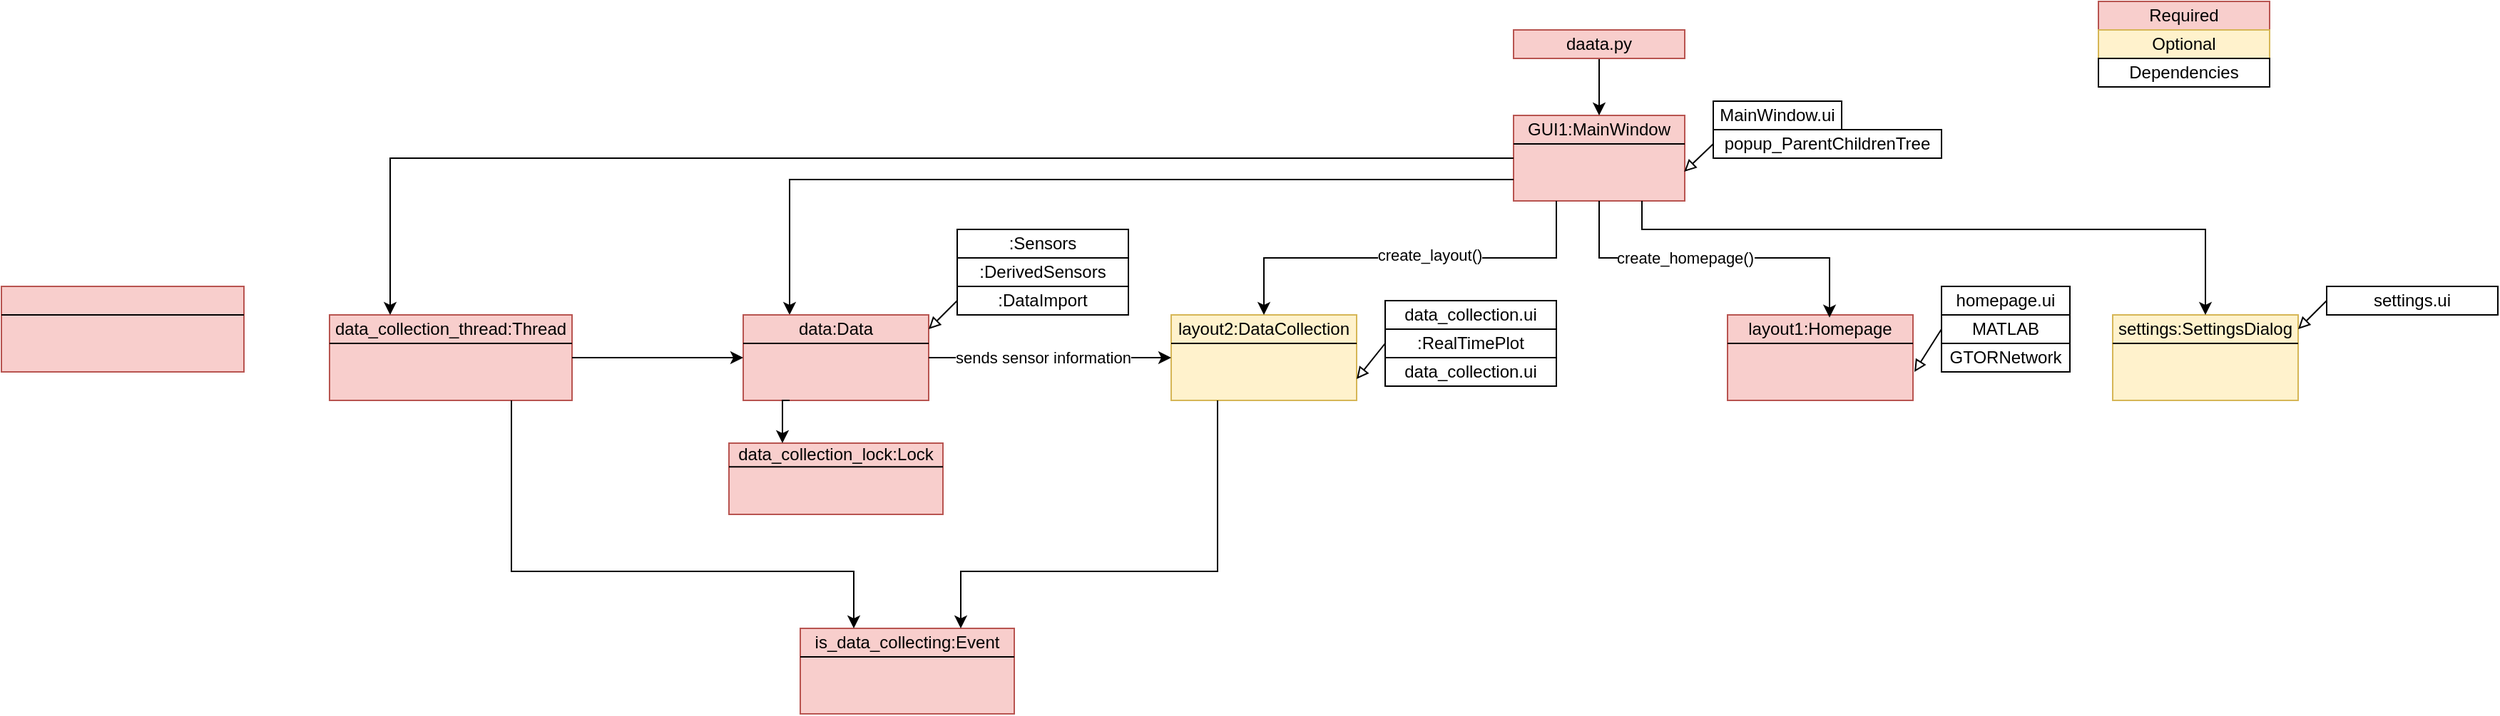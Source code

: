 <mxfile version="13.7.7" type="device"><diagram id="RgFESMZCZqEL0UFXkYbk" name="Page-1"><mxGraphModel dx="1663" dy="407" grid="1" gridSize="10" guides="1" tooltips="1" connect="1" arrows="1" fold="1" page="1" pageScale="1" pageWidth="850" pageHeight="1100" math="0" shadow="0"><root><mxCell id="0"/><mxCell id="1" parent="0"/><mxCell id="JsnoE9t87fmZ7T-vHyBD-8" value="" style="group;fillColor=#f8cecc;strokeColor=#b85450;" vertex="1" connectable="0" parent="1"><mxGeometry x="340" y="110" width="120" height="60" as="geometry"/></mxCell><mxCell id="JsnoE9t87fmZ7T-vHyBD-9" value="" style="group;fillColor=#f8cecc;strokeColor=#b85450;" vertex="1" connectable="0" parent="JsnoE9t87fmZ7T-vHyBD-8"><mxGeometry width="120" height="60" as="geometry"/></mxCell><mxCell id="JsnoE9t87fmZ7T-vHyBD-10" value="" style="rounded=0;whiteSpace=wrap;html=1;fillColor=#f8cecc;strokeColor=#b85450;" vertex="1" parent="JsnoE9t87fmZ7T-vHyBD-9"><mxGeometry width="120" height="60" as="geometry"/></mxCell><mxCell id="JsnoE9t87fmZ7T-vHyBD-11" value="" style="endArrow=none;html=1;" edge="1" parent="JsnoE9t87fmZ7T-vHyBD-9"><mxGeometry width="50" height="50" relative="1" as="geometry"><mxPoint y="20" as="sourcePoint"/><mxPoint x="120" y="20" as="targetPoint"/></mxGeometry></mxCell><mxCell id="JsnoE9t87fmZ7T-vHyBD-12" value="GUI1:MainWindow" style="text;html=1;strokeColor=none;fillColor=none;align=center;verticalAlign=middle;whiteSpace=wrap;rounded=0;" vertex="1" parent="JsnoE9t87fmZ7T-vHyBD-9"><mxGeometry width="120" height="20" as="geometry"/></mxCell><mxCell id="JsnoE9t87fmZ7T-vHyBD-13" value="" style="group;fillColor=#f8cecc;strokeColor=#b85450;" vertex="1" connectable="0" parent="1"><mxGeometry x="490" y="250" width="130" height="60" as="geometry"/></mxCell><mxCell id="JsnoE9t87fmZ7T-vHyBD-14" value="" style="group" vertex="1" connectable="0" parent="JsnoE9t87fmZ7T-vHyBD-13"><mxGeometry width="130" height="60" as="geometry"/></mxCell><mxCell id="JsnoE9t87fmZ7T-vHyBD-15" value="" style="rounded=0;whiteSpace=wrap;html=1;fillColor=#f8cecc;strokeColor=#b85450;" vertex="1" parent="JsnoE9t87fmZ7T-vHyBD-14"><mxGeometry width="130" height="60" as="geometry"/></mxCell><mxCell id="JsnoE9t87fmZ7T-vHyBD-16" value="" style="endArrow=none;html=1;" edge="1" parent="JsnoE9t87fmZ7T-vHyBD-14"><mxGeometry width="50" height="50" relative="1" as="geometry"><mxPoint y="20" as="sourcePoint"/><mxPoint x="130" y="20" as="targetPoint"/></mxGeometry></mxCell><mxCell id="JsnoE9t87fmZ7T-vHyBD-17" value="layout1:Homepage" style="text;html=1;strokeColor=none;fillColor=none;align=center;verticalAlign=middle;whiteSpace=wrap;rounded=0;" vertex="1" parent="JsnoE9t87fmZ7T-vHyBD-14"><mxGeometry width="130" height="20" as="geometry"/></mxCell><mxCell id="JsnoE9t87fmZ7T-vHyBD-19" value="" style="group;strokeColor=#d6b656;fillColor=#FFFF66;" vertex="1" connectable="0" parent="1"><mxGeometry x="100" y="250" width="130" height="60" as="geometry"/></mxCell><mxCell id="JsnoE9t87fmZ7T-vHyBD-20" value="" style="group;fillColor=#fff2cc;strokeColor=#d6b656;" vertex="1" connectable="0" parent="JsnoE9t87fmZ7T-vHyBD-19"><mxGeometry width="130" height="60" as="geometry"/></mxCell><mxCell id="JsnoE9t87fmZ7T-vHyBD-21" value="" style="rounded=0;whiteSpace=wrap;html=1;fillColor=#fff2cc;strokeColor=#d6b656;" vertex="1" parent="JsnoE9t87fmZ7T-vHyBD-20"><mxGeometry width="130" height="60" as="geometry"/></mxCell><mxCell id="JsnoE9t87fmZ7T-vHyBD-22" value="" style="endArrow=none;html=1;" edge="1" parent="JsnoE9t87fmZ7T-vHyBD-20"><mxGeometry width="50" height="50" relative="1" as="geometry"><mxPoint y="20" as="sourcePoint"/><mxPoint x="130" y="20" as="targetPoint"/></mxGeometry></mxCell><mxCell id="JsnoE9t87fmZ7T-vHyBD-23" value="layout2:DataCollection" style="text;html=1;strokeColor=none;fillColor=none;align=center;verticalAlign=middle;whiteSpace=wrap;rounded=0;" vertex="1" parent="JsnoE9t87fmZ7T-vHyBD-20"><mxGeometry width="130" height="20" as="geometry"/></mxCell><mxCell id="JsnoE9t87fmZ7T-vHyBD-27" style="edgeStyle=orthogonalEdgeStyle;rounded=0;orthogonalLoop=1;jettySize=auto;html=1;exitX=0.5;exitY=1;exitDx=0;exitDy=0;entryX=0.5;entryY=0;entryDx=0;entryDy=0;" edge="1" parent="1" source="JsnoE9t87fmZ7T-vHyBD-6" target="JsnoE9t87fmZ7T-vHyBD-12"><mxGeometry relative="1" as="geometry"/></mxCell><mxCell id="JsnoE9t87fmZ7T-vHyBD-29" value="" style="group" vertex="1" connectable="0" parent="1"><mxGeometry x="340" y="50" width="120" height="20" as="geometry"/></mxCell><mxCell id="JsnoE9t87fmZ7T-vHyBD-28" value="" style="group" vertex="1" connectable="0" parent="JsnoE9t87fmZ7T-vHyBD-29"><mxGeometry width="120" height="20" as="geometry"/></mxCell><mxCell id="JsnoE9t87fmZ7T-vHyBD-26" value="" style="group" vertex="1" connectable="0" parent="JsnoE9t87fmZ7T-vHyBD-28"><mxGeometry width="120" height="20" as="geometry"/></mxCell><mxCell id="JsnoE9t87fmZ7T-vHyBD-2" value="" style="rounded=0;whiteSpace=wrap;html=1;" vertex="1" parent="JsnoE9t87fmZ7T-vHyBD-26"><mxGeometry width="120" height="20" as="geometry"/></mxCell><mxCell id="JsnoE9t87fmZ7T-vHyBD-4" value="" style="endArrow=none;html=1;" edge="1" parent="JsnoE9t87fmZ7T-vHyBD-26"><mxGeometry width="50" height="50" relative="1" as="geometry"><mxPoint y="20" as="sourcePoint"/><mxPoint x="120" y="20" as="targetPoint"/></mxGeometry></mxCell><mxCell id="JsnoE9t87fmZ7T-vHyBD-6" value="daata.py" style="text;html=1;strokeColor=#b85450;fillColor=#f8cecc;align=center;verticalAlign=middle;whiteSpace=wrap;rounded=0;" vertex="1" parent="JsnoE9t87fmZ7T-vHyBD-26"><mxGeometry width="120" height="20" as="geometry"/></mxCell><mxCell id="JsnoE9t87fmZ7T-vHyBD-30" value="" style="group" vertex="1" connectable="0" parent="1"><mxGeometry x="480" y="100" width="90" height="20" as="geometry"/></mxCell><mxCell id="JsnoE9t87fmZ7T-vHyBD-31" value="" style="group" vertex="1" connectable="0" parent="JsnoE9t87fmZ7T-vHyBD-30"><mxGeometry width="90" height="20" as="geometry"/></mxCell><mxCell id="JsnoE9t87fmZ7T-vHyBD-32" value="" style="group" vertex="1" connectable="0" parent="JsnoE9t87fmZ7T-vHyBD-31"><mxGeometry width="90" height="20" as="geometry"/></mxCell><mxCell id="JsnoE9t87fmZ7T-vHyBD-33" value="" style="rounded=0;whiteSpace=wrap;html=1;" vertex="1" parent="JsnoE9t87fmZ7T-vHyBD-32"><mxGeometry width="90" height="20" as="geometry"/></mxCell><mxCell id="JsnoE9t87fmZ7T-vHyBD-34" value="" style="endArrow=none;html=1;" edge="1" parent="JsnoE9t87fmZ7T-vHyBD-32"><mxGeometry width="50" height="50" relative="1" as="geometry"><mxPoint y="20" as="sourcePoint"/><mxPoint x="90" y="20" as="targetPoint"/></mxGeometry></mxCell><mxCell id="JsnoE9t87fmZ7T-vHyBD-35" value="MainWindow.ui" style="text;html=1;strokeColor=none;fillColor=none;align=center;verticalAlign=middle;whiteSpace=wrap;rounded=0;" vertex="1" parent="JsnoE9t87fmZ7T-vHyBD-32"><mxGeometry width="90" height="20" as="geometry"/></mxCell><mxCell id="JsnoE9t87fmZ7T-vHyBD-38" value="" style="group" vertex="1" connectable="0" parent="1"><mxGeometry x="640" y="230" width="90" height="20" as="geometry"/></mxCell><mxCell id="JsnoE9t87fmZ7T-vHyBD-39" value="" style="group" vertex="1" connectable="0" parent="JsnoE9t87fmZ7T-vHyBD-38"><mxGeometry width="90" height="20" as="geometry"/></mxCell><mxCell id="JsnoE9t87fmZ7T-vHyBD-40" value="" style="group" vertex="1" connectable="0" parent="JsnoE9t87fmZ7T-vHyBD-39"><mxGeometry width="90" height="20" as="geometry"/></mxCell><mxCell id="JsnoE9t87fmZ7T-vHyBD-41" value="" style="rounded=0;whiteSpace=wrap;html=1;" vertex="1" parent="JsnoE9t87fmZ7T-vHyBD-40"><mxGeometry width="90" height="20" as="geometry"/></mxCell><mxCell id="JsnoE9t87fmZ7T-vHyBD-42" value="" style="endArrow=none;html=1;" edge="1" parent="JsnoE9t87fmZ7T-vHyBD-40"><mxGeometry width="50" height="50" relative="1" as="geometry"><mxPoint y="20" as="sourcePoint"/><mxPoint x="90" y="20" as="targetPoint"/></mxGeometry></mxCell><mxCell id="JsnoE9t87fmZ7T-vHyBD-43" value="homepage.ui" style="text;html=1;strokeColor=none;fillColor=none;align=center;verticalAlign=middle;whiteSpace=wrap;rounded=0;" vertex="1" parent="JsnoE9t87fmZ7T-vHyBD-40"><mxGeometry width="90" height="20" as="geometry"/></mxCell><mxCell id="JsnoE9t87fmZ7T-vHyBD-45" value="" style="group" vertex="1" connectable="0" parent="1"><mxGeometry x="250" y="240" width="120" height="20" as="geometry"/></mxCell><mxCell id="JsnoE9t87fmZ7T-vHyBD-46" value="" style="group" vertex="1" connectable="0" parent="JsnoE9t87fmZ7T-vHyBD-45"><mxGeometry width="120" height="20" as="geometry"/></mxCell><mxCell id="JsnoE9t87fmZ7T-vHyBD-47" value="" style="group" vertex="1" connectable="0" parent="JsnoE9t87fmZ7T-vHyBD-46"><mxGeometry width="120" height="20" as="geometry"/></mxCell><mxCell id="JsnoE9t87fmZ7T-vHyBD-48" value="" style="rounded=0;whiteSpace=wrap;html=1;" vertex="1" parent="JsnoE9t87fmZ7T-vHyBD-47"><mxGeometry width="120" height="20" as="geometry"/></mxCell><mxCell id="JsnoE9t87fmZ7T-vHyBD-49" value="" style="endArrow=none;html=1;" edge="1" parent="JsnoE9t87fmZ7T-vHyBD-47"><mxGeometry width="50" height="50" relative="1" as="geometry"><mxPoint y="20" as="sourcePoint"/><mxPoint x="90" y="20" as="targetPoint"/></mxGeometry></mxCell><mxCell id="JsnoE9t87fmZ7T-vHyBD-50" value="data_collection.ui" style="text;html=1;strokeColor=none;fillColor=none;align=center;verticalAlign=middle;whiteSpace=wrap;rounded=0;" vertex="1" parent="JsnoE9t87fmZ7T-vHyBD-47"><mxGeometry x="10" width="100" height="20" as="geometry"/></mxCell><mxCell id="JsnoE9t87fmZ7T-vHyBD-54" value="" style="group" vertex="1" connectable="0" parent="1"><mxGeometry x="480" y="120" width="160" height="20" as="geometry"/></mxCell><mxCell id="JsnoE9t87fmZ7T-vHyBD-55" value="" style="group" vertex="1" connectable="0" parent="JsnoE9t87fmZ7T-vHyBD-54"><mxGeometry width="160" height="20" as="geometry"/></mxCell><mxCell id="JsnoE9t87fmZ7T-vHyBD-56" value="" style="group" vertex="1" connectable="0" parent="JsnoE9t87fmZ7T-vHyBD-55"><mxGeometry width="160" height="20" as="geometry"/></mxCell><mxCell id="JsnoE9t87fmZ7T-vHyBD-57" value="" style="rounded=0;whiteSpace=wrap;html=1;" vertex="1" parent="JsnoE9t87fmZ7T-vHyBD-56"><mxGeometry width="160" height="20" as="geometry"/></mxCell><mxCell id="JsnoE9t87fmZ7T-vHyBD-58" value="" style="endArrow=none;html=1;" edge="1" parent="JsnoE9t87fmZ7T-vHyBD-56"><mxGeometry width="50" height="50" relative="1" as="geometry"><mxPoint y="20" as="sourcePoint"/><mxPoint x="160" y="20" as="targetPoint"/></mxGeometry></mxCell><mxCell id="JsnoE9t87fmZ7T-vHyBD-59" value="popup_ParentChildrenTree" style="text;html=1;strokeColor=none;fillColor=none;align=center;verticalAlign=middle;whiteSpace=wrap;rounded=0;" vertex="1" parent="JsnoE9t87fmZ7T-vHyBD-56"><mxGeometry width="160" height="20" as="geometry"/></mxCell><mxCell id="JsnoE9t87fmZ7T-vHyBD-60" style="edgeStyle=none;rounded=0;orthogonalLoop=1;jettySize=auto;html=1;exitX=0;exitY=0.5;exitDx=0;exitDy=0;entryX=0.997;entryY=0.659;entryDx=0;entryDy=0;endArrow=block;endFill=0;entryPerimeter=0;" edge="1" parent="1" source="JsnoE9t87fmZ7T-vHyBD-59" target="JsnoE9t87fmZ7T-vHyBD-10"><mxGeometry relative="1" as="geometry"><mxPoint x="500" y="130" as="sourcePoint"/><mxPoint x="470" y="135" as="targetPoint"/></mxGeometry></mxCell><mxCell id="JsnoE9t87fmZ7T-vHyBD-64" value="" style="group" vertex="1" connectable="0" parent="1"><mxGeometry x="250" y="260" width="120" height="20" as="geometry"/></mxCell><mxCell id="JsnoE9t87fmZ7T-vHyBD-65" value="" style="group" vertex="1" connectable="0" parent="JsnoE9t87fmZ7T-vHyBD-64"><mxGeometry width="120" height="20" as="geometry"/></mxCell><mxCell id="JsnoE9t87fmZ7T-vHyBD-66" value="" style="rounded=0;whiteSpace=wrap;html=1;" vertex="1" parent="JsnoE9t87fmZ7T-vHyBD-65"><mxGeometry width="120" height="20" as="geometry"/></mxCell><mxCell id="JsnoE9t87fmZ7T-vHyBD-67" value="" style="endArrow=none;html=1;" edge="1" parent="JsnoE9t87fmZ7T-vHyBD-65"><mxGeometry width="50" height="50" relative="1" as="geometry"><mxPoint y="20" as="sourcePoint"/><mxPoint x="90" y="20" as="targetPoint"/></mxGeometry></mxCell><mxCell id="JsnoE9t87fmZ7T-vHyBD-68" value=":RealTimePlot" style="text;html=1;strokeColor=none;fillColor=none;align=center;verticalAlign=middle;whiteSpace=wrap;rounded=0;" vertex="1" parent="JsnoE9t87fmZ7T-vHyBD-65"><mxGeometry x="10" width="100" height="20" as="geometry"/></mxCell><mxCell id="JsnoE9t87fmZ7T-vHyBD-69" style="edgeStyle=none;rounded=0;orthogonalLoop=1;jettySize=auto;html=1;entryX=1;entryY=0.75;entryDx=0;entryDy=0;endArrow=block;endFill=0;exitX=0;exitY=0.5;exitDx=0;exitDy=0;" edge="1" parent="1" source="JsnoE9t87fmZ7T-vHyBD-66" target="JsnoE9t87fmZ7T-vHyBD-21"><mxGeometry relative="1" as="geometry"><mxPoint x="240" y="275" as="targetPoint"/><mxPoint x="260" y="250" as="sourcePoint"/></mxGeometry></mxCell><mxCell id="JsnoE9t87fmZ7T-vHyBD-70" value="" style="group" vertex="1" connectable="0" parent="1"><mxGeometry x="640" y="250" width="90" height="20" as="geometry"/></mxCell><mxCell id="JsnoE9t87fmZ7T-vHyBD-71" value="" style="group" vertex="1" connectable="0" parent="JsnoE9t87fmZ7T-vHyBD-70"><mxGeometry width="90" height="20" as="geometry"/></mxCell><mxCell id="JsnoE9t87fmZ7T-vHyBD-72" value="" style="group" vertex="1" connectable="0" parent="JsnoE9t87fmZ7T-vHyBD-71"><mxGeometry width="90" height="20" as="geometry"/></mxCell><mxCell id="JsnoE9t87fmZ7T-vHyBD-73" value="" style="rounded=0;whiteSpace=wrap;html=1;" vertex="1" parent="JsnoE9t87fmZ7T-vHyBD-72"><mxGeometry width="90" height="20" as="geometry"/></mxCell><mxCell id="JsnoE9t87fmZ7T-vHyBD-74" value="" style="endArrow=none;html=1;" edge="1" parent="JsnoE9t87fmZ7T-vHyBD-72"><mxGeometry width="50" height="50" relative="1" as="geometry"><mxPoint y="20" as="sourcePoint"/><mxPoint x="90" y="20" as="targetPoint"/></mxGeometry></mxCell><mxCell id="JsnoE9t87fmZ7T-vHyBD-75" value="MATLAB" style="text;html=1;strokeColor=none;fillColor=none;align=center;verticalAlign=middle;whiteSpace=wrap;rounded=0;" vertex="1" parent="JsnoE9t87fmZ7T-vHyBD-72"><mxGeometry width="90" height="20" as="geometry"/></mxCell><mxCell id="JsnoE9t87fmZ7T-vHyBD-76" value="" style="group" vertex="1" connectable="0" parent="1"><mxGeometry x="640" y="270" width="90" height="20" as="geometry"/></mxCell><mxCell id="JsnoE9t87fmZ7T-vHyBD-77" value="" style="group" vertex="1" connectable="0" parent="JsnoE9t87fmZ7T-vHyBD-76"><mxGeometry width="90" height="20" as="geometry"/></mxCell><mxCell id="JsnoE9t87fmZ7T-vHyBD-78" value="" style="group" vertex="1" connectable="0" parent="JsnoE9t87fmZ7T-vHyBD-77"><mxGeometry width="90" height="20" as="geometry"/></mxCell><mxCell id="JsnoE9t87fmZ7T-vHyBD-79" value="" style="rounded=0;whiteSpace=wrap;html=1;" vertex="1" parent="JsnoE9t87fmZ7T-vHyBD-78"><mxGeometry width="90" height="20" as="geometry"/></mxCell><mxCell id="JsnoE9t87fmZ7T-vHyBD-80" value="" style="endArrow=none;html=1;" edge="1" parent="JsnoE9t87fmZ7T-vHyBD-78"><mxGeometry width="50" height="50" relative="1" as="geometry"><mxPoint y="20" as="sourcePoint"/><mxPoint x="90" y="20" as="targetPoint"/></mxGeometry></mxCell><mxCell id="JsnoE9t87fmZ7T-vHyBD-81" value="GTORNetwork" style="text;html=1;strokeColor=none;fillColor=none;align=center;verticalAlign=middle;whiteSpace=wrap;rounded=0;" vertex="1" parent="JsnoE9t87fmZ7T-vHyBD-78"><mxGeometry width="90" height="20" as="geometry"/></mxCell><mxCell id="JsnoE9t87fmZ7T-vHyBD-83" style="edgeStyle=none;rounded=0;orthogonalLoop=1;jettySize=auto;html=1;exitX=0;exitY=0.5;exitDx=0;exitDy=0;endArrow=block;endFill=0;" edge="1" parent="1" source="JsnoE9t87fmZ7T-vHyBD-75"><mxGeometry relative="1" as="geometry"><mxPoint x="621" y="290" as="targetPoint"/><mxPoint x="660" y="260" as="sourcePoint"/></mxGeometry></mxCell><mxCell id="JsnoE9t87fmZ7T-vHyBD-84" value="" style="group;fillColor=#fff2cc;strokeColor=#d6b656;" vertex="1" connectable="0" parent="1"><mxGeometry x="760" y="250" width="130" height="60" as="geometry"/></mxCell><mxCell id="JsnoE9t87fmZ7T-vHyBD-85" value="" style="group" vertex="1" connectable="0" parent="JsnoE9t87fmZ7T-vHyBD-84"><mxGeometry width="130" height="60" as="geometry"/></mxCell><mxCell id="JsnoE9t87fmZ7T-vHyBD-86" value="" style="rounded=0;whiteSpace=wrap;html=1;fillColor=#fff2cc;strokeColor=#d6b656;" vertex="1" parent="JsnoE9t87fmZ7T-vHyBD-85"><mxGeometry width="130" height="60" as="geometry"/></mxCell><mxCell id="JsnoE9t87fmZ7T-vHyBD-87" value="" style="endArrow=none;html=1;" edge="1" parent="JsnoE9t87fmZ7T-vHyBD-85"><mxGeometry width="50" height="50" relative="1" as="geometry"><mxPoint y="20" as="sourcePoint"/><mxPoint x="130" y="20" as="targetPoint"/></mxGeometry></mxCell><mxCell id="JsnoE9t87fmZ7T-vHyBD-88" value="settings:SettingsDialog" style="text;html=1;strokeColor=none;fillColor=none;align=center;verticalAlign=middle;whiteSpace=wrap;rounded=0;" vertex="1" parent="JsnoE9t87fmZ7T-vHyBD-85"><mxGeometry width="130" height="20" as="geometry"/></mxCell><mxCell id="JsnoE9t87fmZ7T-vHyBD-89" style="edgeStyle=orthogonalEdgeStyle;rounded=0;orthogonalLoop=1;jettySize=auto;html=1;exitX=0.75;exitY=1;exitDx=0;exitDy=0;entryX=0.5;entryY=0;entryDx=0;entryDy=0;endArrow=classic;endFill=1;" edge="1" parent="1" source="JsnoE9t87fmZ7T-vHyBD-10" target="JsnoE9t87fmZ7T-vHyBD-88"><mxGeometry relative="1" as="geometry"><Array as="points"><mxPoint x="430" y="190"/><mxPoint x="825" y="190"/></Array></mxGeometry></mxCell><mxCell id="JsnoE9t87fmZ7T-vHyBD-98" value="&lt;p style=&quot;line-height: 0%&quot;&gt;&lt;br&gt;&lt;/p&gt;" style="edgeLabel;html=1;align=center;verticalAlign=middle;resizable=0;points=[];" vertex="1" connectable="0" parent="JsnoE9t87fmZ7T-vHyBD-89"><mxGeometry x="-0.149" y="2" relative="1" as="geometry"><mxPoint as="offset"/></mxGeometry></mxCell><mxCell id="JsnoE9t87fmZ7T-vHyBD-90" value="" style="group" vertex="1" connectable="0" parent="1"><mxGeometry x="910" y="230" width="120" height="20" as="geometry"/></mxCell><mxCell id="JsnoE9t87fmZ7T-vHyBD-91" value="" style="group" vertex="1" connectable="0" parent="JsnoE9t87fmZ7T-vHyBD-90"><mxGeometry width="120" height="20" as="geometry"/></mxCell><mxCell id="JsnoE9t87fmZ7T-vHyBD-92" value="" style="group" vertex="1" connectable="0" parent="JsnoE9t87fmZ7T-vHyBD-91"><mxGeometry width="120" height="20" as="geometry"/></mxCell><mxCell id="JsnoE9t87fmZ7T-vHyBD-93" value="" style="rounded=0;whiteSpace=wrap;html=1;" vertex="1" parent="JsnoE9t87fmZ7T-vHyBD-92"><mxGeometry width="120" height="20" as="geometry"/></mxCell><mxCell id="JsnoE9t87fmZ7T-vHyBD-94" value="" style="endArrow=none;html=1;" edge="1" parent="JsnoE9t87fmZ7T-vHyBD-92"><mxGeometry width="50" height="50" relative="1" as="geometry"><mxPoint y="20" as="sourcePoint"/><mxPoint x="90" y="20" as="targetPoint"/></mxGeometry></mxCell><mxCell id="JsnoE9t87fmZ7T-vHyBD-95" value="settings.ui" style="text;html=1;strokeColor=none;fillColor=none;align=center;verticalAlign=middle;whiteSpace=wrap;rounded=0;" vertex="1" parent="JsnoE9t87fmZ7T-vHyBD-92"><mxGeometry x="10" width="100" height="20" as="geometry"/></mxCell><mxCell id="JsnoE9t87fmZ7T-vHyBD-96" style="edgeStyle=none;rounded=0;orthogonalLoop=1;jettySize=auto;html=1;entryX=1;entryY=0.5;entryDx=0;entryDy=0;endArrow=block;endFill=0;exitX=0;exitY=0.5;exitDx=0;exitDy=0;" edge="1" parent="1" source="JsnoE9t87fmZ7T-vHyBD-93" target="JsnoE9t87fmZ7T-vHyBD-88"><mxGeometry relative="1" as="geometry"><mxPoint x="580" y="275" as="targetPoint"/><mxPoint x="600" y="250" as="sourcePoint"/></mxGeometry></mxCell><mxCell id="JsnoE9t87fmZ7T-vHyBD-102" value="" style="group;fillColor=#f8cecc;strokeColor=#b85450;" vertex="1" connectable="0" parent="1"><mxGeometry x="-490" y="250" width="170" height="60" as="geometry"/></mxCell><mxCell id="JsnoE9t87fmZ7T-vHyBD-103" value="" style="group" vertex="1" connectable="0" parent="JsnoE9t87fmZ7T-vHyBD-102"><mxGeometry width="170" height="60" as="geometry"/></mxCell><mxCell id="JsnoE9t87fmZ7T-vHyBD-104" value="" style="rounded=0;whiteSpace=wrap;html=1;fillColor=#f8cecc;strokeColor=#b85450;" vertex="1" parent="JsnoE9t87fmZ7T-vHyBD-103"><mxGeometry width="170" height="60" as="geometry"/></mxCell><mxCell id="JsnoE9t87fmZ7T-vHyBD-105" value="" style="endArrow=none;html=1;" edge="1" parent="JsnoE9t87fmZ7T-vHyBD-103"><mxGeometry width="50" height="50" relative="1" as="geometry"><mxPoint y="20" as="sourcePoint"/><mxPoint x="170" y="20" as="targetPoint"/></mxGeometry></mxCell><mxCell id="JsnoE9t87fmZ7T-vHyBD-106" value="data_collection_thread:Thread" style="text;html=1;strokeColor=none;fillColor=none;align=center;verticalAlign=middle;whiteSpace=wrap;rounded=0;" vertex="1" parent="JsnoE9t87fmZ7T-vHyBD-103"><mxGeometry width="170" height="20" as="geometry"/></mxCell><mxCell id="JsnoE9t87fmZ7T-vHyBD-108" value="" style="group;fillColor=#f8cecc;strokeColor=#b85450;" vertex="1" connectable="0" parent="1"><mxGeometry x="-160" y="470" width="150" height="60" as="geometry"/></mxCell><mxCell id="JsnoE9t87fmZ7T-vHyBD-109" value="" style="group" vertex="1" connectable="0" parent="JsnoE9t87fmZ7T-vHyBD-108"><mxGeometry width="150" height="60" as="geometry"/></mxCell><mxCell id="JsnoE9t87fmZ7T-vHyBD-110" value="" style="rounded=0;whiteSpace=wrap;html=1;fillColor=#f8cecc;strokeColor=#b85450;" vertex="1" parent="JsnoE9t87fmZ7T-vHyBD-109"><mxGeometry width="150" height="60" as="geometry"/></mxCell><mxCell id="JsnoE9t87fmZ7T-vHyBD-111" value="" style="endArrow=none;html=1;" edge="1" parent="JsnoE9t87fmZ7T-vHyBD-109"><mxGeometry width="50" height="50" relative="1" as="geometry"><mxPoint y="20" as="sourcePoint"/><mxPoint x="150" y="20" as="targetPoint"/></mxGeometry></mxCell><mxCell id="JsnoE9t87fmZ7T-vHyBD-112" value="is_data_collecting:Event" style="text;html=1;strokeColor=none;fillColor=none;align=center;verticalAlign=middle;whiteSpace=wrap;rounded=0;" vertex="1" parent="JsnoE9t87fmZ7T-vHyBD-109"><mxGeometry width="150" height="20" as="geometry"/></mxCell><mxCell id="JsnoE9t87fmZ7T-vHyBD-116" value="" style="group;fillColor=#f8cecc;strokeColor=#b85450;" vertex="1" connectable="0" parent="1"><mxGeometry x="-720" y="230" width="170" height="60" as="geometry"/></mxCell><mxCell id="JsnoE9t87fmZ7T-vHyBD-117" value="" style="group" vertex="1" connectable="0" parent="JsnoE9t87fmZ7T-vHyBD-116"><mxGeometry width="170" height="60" as="geometry"/></mxCell><mxCell id="JsnoE9t87fmZ7T-vHyBD-118" value="" style="rounded=0;whiteSpace=wrap;html=1;fillColor=#f8cecc;strokeColor=#b85450;" vertex="1" parent="JsnoE9t87fmZ7T-vHyBD-117"><mxGeometry width="170" height="60" as="geometry"/></mxCell><mxCell id="JsnoE9t87fmZ7T-vHyBD-119" value="" style="endArrow=none;html=1;" edge="1" parent="JsnoE9t87fmZ7T-vHyBD-117"><mxGeometry width="50" height="50" relative="1" as="geometry"><mxPoint y="20" as="sourcePoint"/><mxPoint x="170" y="20" as="targetPoint"/></mxGeometry></mxCell><mxCell id="JsnoE9t87fmZ7T-vHyBD-124" style="edgeStyle=orthogonalEdgeStyle;rounded=0;orthogonalLoop=1;jettySize=auto;html=1;exitX=0;exitY=0.5;exitDx=0;exitDy=0;entryX=0.25;entryY=0;entryDx=0;entryDy=0;endArrow=classic;endFill=1;" edge="1" parent="1" source="JsnoE9t87fmZ7T-vHyBD-10" target="JsnoE9t87fmZ7T-vHyBD-106"><mxGeometry relative="1" as="geometry"/></mxCell><mxCell id="JsnoE9t87fmZ7T-vHyBD-127" style="edgeStyle=orthogonalEdgeStyle;rounded=0;orthogonalLoop=1;jettySize=auto;html=1;exitX=0;exitY=0.75;exitDx=0;exitDy=0;endArrow=classic;endFill=1;entryX=0.25;entryY=0;entryDx=0;entryDy=0;" edge="1" parent="1" source="JsnoE9t87fmZ7T-vHyBD-10" target="JsnoE9t87fmZ7T-vHyBD-132"><mxGeometry relative="1" as="geometry"><mxPoint x="50" y="410" as="targetPoint"/></mxGeometry></mxCell><mxCell id="JsnoE9t87fmZ7T-vHyBD-128" value="" style="group;fillColor=#f8cecc;strokeColor=#b85450;" vertex="1" connectable="0" parent="1"><mxGeometry x="-200" y="250" width="130" height="60" as="geometry"/></mxCell><mxCell id="JsnoE9t87fmZ7T-vHyBD-129" value="" style="group" vertex="1" connectable="0" parent="JsnoE9t87fmZ7T-vHyBD-128"><mxGeometry width="130" height="60" as="geometry"/></mxCell><mxCell id="JsnoE9t87fmZ7T-vHyBD-130" value="" style="rounded=0;whiteSpace=wrap;html=1;fillColor=#f8cecc;strokeColor=#b85450;" vertex="1" parent="JsnoE9t87fmZ7T-vHyBD-129"><mxGeometry width="130" height="60" as="geometry"/></mxCell><mxCell id="JsnoE9t87fmZ7T-vHyBD-131" value="" style="endArrow=none;html=1;" edge="1" parent="JsnoE9t87fmZ7T-vHyBD-129"><mxGeometry width="50" height="50" relative="1" as="geometry"><mxPoint y="20" as="sourcePoint"/><mxPoint x="130" y="20" as="targetPoint"/></mxGeometry></mxCell><mxCell id="JsnoE9t87fmZ7T-vHyBD-132" value="data:Data" style="text;html=1;strokeColor=none;fillColor=none;align=center;verticalAlign=middle;whiteSpace=wrap;rounded=0;" vertex="1" parent="JsnoE9t87fmZ7T-vHyBD-129"><mxGeometry width="130" height="20" as="geometry"/></mxCell><mxCell id="JsnoE9t87fmZ7T-vHyBD-136" style="edgeStyle=orthogonalEdgeStyle;rounded=0;orthogonalLoop=1;jettySize=auto;html=1;exitX=0.5;exitY=1;exitDx=0;exitDy=0;entryX=0.55;entryY=0.092;entryDx=0;entryDy=0;entryPerimeter=0;endArrow=classic;endFill=1;" edge="1" parent="1" source="JsnoE9t87fmZ7T-vHyBD-10" target="JsnoE9t87fmZ7T-vHyBD-17"><mxGeometry relative="1" as="geometry"/></mxCell><mxCell id="JsnoE9t87fmZ7T-vHyBD-201" value="create_homepage()" style="edgeLabel;html=1;align=center;verticalAlign=middle;resizable=0;points=[];" vertex="1" connectable="0" parent="JsnoE9t87fmZ7T-vHyBD-136"><mxGeometry x="-0.184" relative="1" as="geometry"><mxPoint as="offset"/></mxGeometry></mxCell><mxCell id="JsnoE9t87fmZ7T-vHyBD-137" style="edgeStyle=orthogonalEdgeStyle;rounded=0;orthogonalLoop=1;jettySize=auto;html=1;exitX=0.25;exitY=1;exitDx=0;exitDy=0;entryX=0.5;entryY=0;entryDx=0;entryDy=0;endArrow=classic;endFill=1;" edge="1" parent="1" source="JsnoE9t87fmZ7T-vHyBD-10" target="JsnoE9t87fmZ7T-vHyBD-23"><mxGeometry relative="1" as="geometry"/></mxCell><mxCell id="JsnoE9t87fmZ7T-vHyBD-200" value="create_layout()" style="edgeLabel;html=1;align=center;verticalAlign=middle;resizable=0;points=[];" vertex="1" connectable="0" parent="JsnoE9t87fmZ7T-vHyBD-137"><mxGeometry x="-0.09" y="-2" relative="1" as="geometry"><mxPoint as="offset"/></mxGeometry></mxCell><mxCell id="JsnoE9t87fmZ7T-vHyBD-142" style="edgeStyle=orthogonalEdgeStyle;rounded=0;orthogonalLoop=1;jettySize=auto;html=1;exitX=1;exitY=0.5;exitDx=0;exitDy=0;entryX=0;entryY=0.5;entryDx=0;entryDy=0;endArrow=classic;endFill=1;" edge="1" parent="1" source="JsnoE9t87fmZ7T-vHyBD-104" target="JsnoE9t87fmZ7T-vHyBD-130"><mxGeometry relative="1" as="geometry"/></mxCell><mxCell id="JsnoE9t87fmZ7T-vHyBD-143" style="edgeStyle=orthogonalEdgeStyle;rounded=0;orthogonalLoop=1;jettySize=auto;html=1;exitX=1;exitY=0.5;exitDx=0;exitDy=0;entryX=0;entryY=0.5;entryDx=0;entryDy=0;endArrow=classic;endFill=1;" edge="1" parent="1" source="JsnoE9t87fmZ7T-vHyBD-130" target="JsnoE9t87fmZ7T-vHyBD-21"><mxGeometry relative="1" as="geometry"/></mxCell><mxCell id="JsnoE9t87fmZ7T-vHyBD-199" value="sends sensor information" style="edgeLabel;html=1;align=center;verticalAlign=middle;resizable=0;points=[];" vertex="1" connectable="0" parent="JsnoE9t87fmZ7T-vHyBD-143"><mxGeometry x="0.147" y="1" relative="1" as="geometry"><mxPoint x="-17.5" y="1" as="offset"/></mxGeometry></mxCell><mxCell id="JsnoE9t87fmZ7T-vHyBD-146" value="" style="group;fillColor=#f8cecc;strokeColor=#b85450;" vertex="1" connectable="0" parent="1"><mxGeometry x="-210" y="340" width="150" height="50" as="geometry"/></mxCell><mxCell id="JsnoE9t87fmZ7T-vHyBD-147" value="" style="group" vertex="1" connectable="0" parent="JsnoE9t87fmZ7T-vHyBD-146"><mxGeometry width="150" height="50" as="geometry"/></mxCell><mxCell id="JsnoE9t87fmZ7T-vHyBD-148" value="" style="rounded=0;whiteSpace=wrap;html=1;fillColor=#f8cecc;strokeColor=#b85450;" vertex="1" parent="JsnoE9t87fmZ7T-vHyBD-147"><mxGeometry width="150" height="50" as="geometry"/></mxCell><mxCell id="JsnoE9t87fmZ7T-vHyBD-149" value="" style="endArrow=none;html=1;" edge="1" parent="JsnoE9t87fmZ7T-vHyBD-147"><mxGeometry width="50" height="50" relative="1" as="geometry"><mxPoint y="16.667" as="sourcePoint"/><mxPoint x="150" y="16.667" as="targetPoint"/></mxGeometry></mxCell><mxCell id="JsnoE9t87fmZ7T-vHyBD-150" value="data_collection_lock:Lock" style="text;html=1;strokeColor=none;fillColor=none;align=center;verticalAlign=middle;whiteSpace=wrap;rounded=0;" vertex="1" parent="JsnoE9t87fmZ7T-vHyBD-147"><mxGeometry width="150" height="16.667" as="geometry"/></mxCell><mxCell id="JsnoE9t87fmZ7T-vHyBD-151" style="edgeStyle=orthogonalEdgeStyle;rounded=0;orthogonalLoop=1;jettySize=auto;html=1;exitX=0.25;exitY=1;exitDx=0;exitDy=0;entryX=0.25;entryY=0;entryDx=0;entryDy=0;endArrow=classic;endFill=1;" edge="1" parent="1" source="JsnoE9t87fmZ7T-vHyBD-130" target="JsnoE9t87fmZ7T-vHyBD-150"><mxGeometry relative="1" as="geometry"/></mxCell><mxCell id="JsnoE9t87fmZ7T-vHyBD-152" style="edgeStyle=orthogonalEdgeStyle;rounded=0;orthogonalLoop=1;jettySize=auto;html=1;exitX=0.25;exitY=1;exitDx=0;exitDy=0;entryX=0.75;entryY=0;entryDx=0;entryDy=0;endArrow=classic;endFill=1;" edge="1" parent="1" source="JsnoE9t87fmZ7T-vHyBD-21" target="JsnoE9t87fmZ7T-vHyBD-112"><mxGeometry relative="1" as="geometry"><Array as="points"><mxPoint x="133" y="430"/><mxPoint x="-47" y="430"/></Array></mxGeometry></mxCell><mxCell id="JsnoE9t87fmZ7T-vHyBD-153" style="edgeStyle=orthogonalEdgeStyle;rounded=0;orthogonalLoop=1;jettySize=auto;html=1;exitX=0.75;exitY=1;exitDx=0;exitDy=0;entryX=0.25;entryY=0;entryDx=0;entryDy=0;endArrow=classic;endFill=1;" edge="1" parent="1" source="JsnoE9t87fmZ7T-vHyBD-104" target="JsnoE9t87fmZ7T-vHyBD-112"><mxGeometry relative="1" as="geometry"><Array as="points"><mxPoint x="-362" y="430"/><mxPoint x="-122" y="430"/></Array></mxGeometry></mxCell><mxCell id="JsnoE9t87fmZ7T-vHyBD-154" value="" style="group" vertex="1" connectable="0" parent="1"><mxGeometry x="260" y="270" width="120" height="20" as="geometry"/></mxCell><mxCell id="JsnoE9t87fmZ7T-vHyBD-182" value="" style="group" vertex="1" connectable="0" parent="JsnoE9t87fmZ7T-vHyBD-154"><mxGeometry x="-310" y="-40" width="120" height="20" as="geometry"/></mxCell><mxCell id="JsnoE9t87fmZ7T-vHyBD-167" value="" style="group" vertex="1" connectable="0" parent="JsnoE9t87fmZ7T-vHyBD-182"><mxGeometry width="120" height="20" as="geometry"/></mxCell><mxCell id="JsnoE9t87fmZ7T-vHyBD-165" value="" style="group" vertex="1" connectable="0" parent="JsnoE9t87fmZ7T-vHyBD-167"><mxGeometry width="120" height="20" as="geometry"/></mxCell><mxCell id="JsnoE9t87fmZ7T-vHyBD-155" value="" style="group" vertex="1" connectable="0" parent="JsnoE9t87fmZ7T-vHyBD-165"><mxGeometry width="120" height="20" as="geometry"/></mxCell><mxCell id="JsnoE9t87fmZ7T-vHyBD-156" value="" style="rounded=0;whiteSpace=wrap;html=1;" vertex="1" parent="JsnoE9t87fmZ7T-vHyBD-155"><mxGeometry width="120" height="20" as="geometry"/></mxCell><mxCell id="JsnoE9t87fmZ7T-vHyBD-157" value="" style="endArrow=none;html=1;" edge="1" parent="JsnoE9t87fmZ7T-vHyBD-155"><mxGeometry width="50" height="50" relative="1" as="geometry"><mxPoint y="20" as="sourcePoint"/><mxPoint x="90" y="20" as="targetPoint"/></mxGeometry></mxCell><mxCell id="JsnoE9t87fmZ7T-vHyBD-158" value=":DataImport" style="text;html=1;strokeColor=none;fillColor=none;align=center;verticalAlign=middle;whiteSpace=wrap;rounded=0;" vertex="1" parent="JsnoE9t87fmZ7T-vHyBD-155"><mxGeometry x="10" width="100" height="20" as="geometry"/></mxCell><mxCell id="JsnoE9t87fmZ7T-vHyBD-159" style="edgeStyle=none;rounded=0;orthogonalLoop=1;jettySize=auto;html=1;entryX=1;entryY=0.5;entryDx=0;entryDy=0;endArrow=block;endFill=0;exitX=0;exitY=0.5;exitDx=0;exitDy=0;" edge="1" parent="1" source="JsnoE9t87fmZ7T-vHyBD-156" target="JsnoE9t87fmZ7T-vHyBD-132"><mxGeometry relative="1" as="geometry"><mxPoint x="240" y="305" as="targetPoint"/><mxPoint x="270" y="260" as="sourcePoint"/></mxGeometry></mxCell><mxCell id="JsnoE9t87fmZ7T-vHyBD-183" value="" style="group" vertex="1" connectable="0" parent="1"><mxGeometry x="-50" y="210" width="120" height="20" as="geometry"/></mxCell><mxCell id="JsnoE9t87fmZ7T-vHyBD-184" value="" style="group" vertex="1" connectable="0" parent="JsnoE9t87fmZ7T-vHyBD-183"><mxGeometry width="120" height="20" as="geometry"/></mxCell><mxCell id="JsnoE9t87fmZ7T-vHyBD-185" value="" style="group" vertex="1" connectable="0" parent="JsnoE9t87fmZ7T-vHyBD-184"><mxGeometry width="120" height="20" as="geometry"/></mxCell><mxCell id="JsnoE9t87fmZ7T-vHyBD-186" value="" style="group" vertex="1" connectable="0" parent="JsnoE9t87fmZ7T-vHyBD-185"><mxGeometry width="120" height="20" as="geometry"/></mxCell><mxCell id="JsnoE9t87fmZ7T-vHyBD-187" value="" style="rounded=0;whiteSpace=wrap;html=1;" vertex="1" parent="JsnoE9t87fmZ7T-vHyBD-186"><mxGeometry width="120" height="20" as="geometry"/></mxCell><mxCell id="JsnoE9t87fmZ7T-vHyBD-188" value="" style="endArrow=none;html=1;" edge="1" parent="JsnoE9t87fmZ7T-vHyBD-186"><mxGeometry width="50" height="50" relative="1" as="geometry"><mxPoint y="20" as="sourcePoint"/><mxPoint x="90" y="20" as="targetPoint"/></mxGeometry></mxCell><mxCell id="JsnoE9t87fmZ7T-vHyBD-189" value=":DerivedSensors" style="text;html=1;strokeColor=none;fillColor=none;align=center;verticalAlign=middle;whiteSpace=wrap;rounded=0;" vertex="1" parent="JsnoE9t87fmZ7T-vHyBD-186"><mxGeometry x="10" width="100" height="20" as="geometry"/></mxCell><mxCell id="JsnoE9t87fmZ7T-vHyBD-192" value="" style="group" vertex="1" connectable="0" parent="1"><mxGeometry x="-50" y="190" width="120" height="20" as="geometry"/></mxCell><mxCell id="JsnoE9t87fmZ7T-vHyBD-193" value="" style="group" vertex="1" connectable="0" parent="JsnoE9t87fmZ7T-vHyBD-192"><mxGeometry width="120" height="20" as="geometry"/></mxCell><mxCell id="JsnoE9t87fmZ7T-vHyBD-194" value="" style="group" vertex="1" connectable="0" parent="JsnoE9t87fmZ7T-vHyBD-193"><mxGeometry width="120" height="20" as="geometry"/></mxCell><mxCell id="JsnoE9t87fmZ7T-vHyBD-195" value="" style="group" vertex="1" connectable="0" parent="JsnoE9t87fmZ7T-vHyBD-194"><mxGeometry width="120" height="20" as="geometry"/></mxCell><mxCell id="JsnoE9t87fmZ7T-vHyBD-196" value="" style="rounded=0;whiteSpace=wrap;html=1;" vertex="1" parent="JsnoE9t87fmZ7T-vHyBD-195"><mxGeometry width="120" height="20" as="geometry"/></mxCell><mxCell id="JsnoE9t87fmZ7T-vHyBD-197" value="" style="endArrow=none;html=1;" edge="1" parent="JsnoE9t87fmZ7T-vHyBD-195"><mxGeometry width="50" height="50" relative="1" as="geometry"><mxPoint y="20" as="sourcePoint"/><mxPoint x="90" y="20" as="targetPoint"/></mxGeometry></mxCell><mxCell id="JsnoE9t87fmZ7T-vHyBD-198" value=":Sensors" style="text;html=1;strokeColor=none;fillColor=none;align=center;verticalAlign=middle;whiteSpace=wrap;rounded=0;" vertex="1" parent="JsnoE9t87fmZ7T-vHyBD-195"><mxGeometry x="10" width="100" height="20" as="geometry"/></mxCell><mxCell id="JsnoE9t87fmZ7T-vHyBD-203" value="" style="group" vertex="1" connectable="0" parent="1"><mxGeometry x="250" y="280" width="120" height="20" as="geometry"/></mxCell><mxCell id="JsnoE9t87fmZ7T-vHyBD-204" value="" style="group" vertex="1" connectable="0" parent="JsnoE9t87fmZ7T-vHyBD-203"><mxGeometry width="120" height="20" as="geometry"/></mxCell><mxCell id="JsnoE9t87fmZ7T-vHyBD-205" value="" style="group" vertex="1" connectable="0" parent="JsnoE9t87fmZ7T-vHyBD-204"><mxGeometry width="120" height="20" as="geometry"/></mxCell><mxCell id="JsnoE9t87fmZ7T-vHyBD-206" value="" style="rounded=0;whiteSpace=wrap;html=1;" vertex="1" parent="JsnoE9t87fmZ7T-vHyBD-205"><mxGeometry width="120" height="20" as="geometry"/></mxCell><mxCell id="JsnoE9t87fmZ7T-vHyBD-207" value="" style="endArrow=none;html=1;" edge="1" parent="JsnoE9t87fmZ7T-vHyBD-205"><mxGeometry width="50" height="50" relative="1" as="geometry"><mxPoint y="20" as="sourcePoint"/><mxPoint x="90" y="20" as="targetPoint"/></mxGeometry></mxCell><mxCell id="JsnoE9t87fmZ7T-vHyBD-208" value="data_collection.ui" style="text;html=1;strokeColor=none;fillColor=none;align=center;verticalAlign=middle;whiteSpace=wrap;rounded=0;" vertex="1" parent="JsnoE9t87fmZ7T-vHyBD-205"><mxGeometry x="10" width="100" height="20" as="geometry"/></mxCell><mxCell id="JsnoE9t87fmZ7T-vHyBD-209" value="" style="group" vertex="1" connectable="0" parent="1"><mxGeometry x="750" y="30" width="120" height="20" as="geometry"/></mxCell><mxCell id="JsnoE9t87fmZ7T-vHyBD-210" value="" style="group" vertex="1" connectable="0" parent="JsnoE9t87fmZ7T-vHyBD-209"><mxGeometry width="120" height="20" as="geometry"/></mxCell><mxCell id="JsnoE9t87fmZ7T-vHyBD-211" value="" style="group" vertex="1" connectable="0" parent="JsnoE9t87fmZ7T-vHyBD-210"><mxGeometry width="120" height="20" as="geometry"/></mxCell><mxCell id="JsnoE9t87fmZ7T-vHyBD-212" value="" style="rounded=0;whiteSpace=wrap;html=1;" vertex="1" parent="JsnoE9t87fmZ7T-vHyBD-211"><mxGeometry width="120" height="20" as="geometry"/></mxCell><mxCell id="JsnoE9t87fmZ7T-vHyBD-213" value="" style="endArrow=none;html=1;" edge="1" parent="JsnoE9t87fmZ7T-vHyBD-211"><mxGeometry width="50" height="50" relative="1" as="geometry"><mxPoint y="20" as="sourcePoint"/><mxPoint x="120" y="20" as="targetPoint"/></mxGeometry></mxCell><mxCell id="JsnoE9t87fmZ7T-vHyBD-214" value="Required" style="text;html=1;strokeColor=#b85450;fillColor=#f8cecc;align=center;verticalAlign=middle;whiteSpace=wrap;rounded=0;" vertex="1" parent="JsnoE9t87fmZ7T-vHyBD-211"><mxGeometry width="120" height="20" as="geometry"/></mxCell><mxCell id="JsnoE9t87fmZ7T-vHyBD-215" value="Optional" style="text;html=1;strokeColor=#d6b656;fillColor=#fff2cc;align=center;verticalAlign=middle;whiteSpace=wrap;rounded=0;" vertex="1" parent="1"><mxGeometry x="750" y="50" width="120" height="20" as="geometry"/></mxCell><mxCell id="JsnoE9t87fmZ7T-vHyBD-216" value="" style="group" vertex="1" connectable="0" parent="1"><mxGeometry x="750" y="70" width="120" height="20" as="geometry"/></mxCell><mxCell id="JsnoE9t87fmZ7T-vHyBD-217" value="" style="group" vertex="1" connectable="0" parent="JsnoE9t87fmZ7T-vHyBD-216"><mxGeometry width="120" height="20" as="geometry"/></mxCell><mxCell id="JsnoE9t87fmZ7T-vHyBD-218" value="" style="group" vertex="1" connectable="0" parent="JsnoE9t87fmZ7T-vHyBD-217"><mxGeometry width="120" height="20" as="geometry"/></mxCell><mxCell id="JsnoE9t87fmZ7T-vHyBD-219" value="" style="rounded=0;whiteSpace=wrap;html=1;" vertex="1" parent="JsnoE9t87fmZ7T-vHyBD-218"><mxGeometry width="120" height="20" as="geometry"/></mxCell><mxCell id="JsnoE9t87fmZ7T-vHyBD-220" value="" style="endArrow=none;html=1;" edge="1" parent="JsnoE9t87fmZ7T-vHyBD-218"><mxGeometry width="50" height="50" relative="1" as="geometry"><mxPoint y="20" as="sourcePoint"/><mxPoint x="120" y="20" as="targetPoint"/></mxGeometry></mxCell><mxCell id="JsnoE9t87fmZ7T-vHyBD-221" value="Dependencies" style="text;html=1;strokeColor=none;fillColor=none;align=center;verticalAlign=middle;whiteSpace=wrap;rounded=0;" vertex="1" parent="JsnoE9t87fmZ7T-vHyBD-218"><mxGeometry width="120" height="20" as="geometry"/></mxCell></root></mxGraphModel></diagram></mxfile>